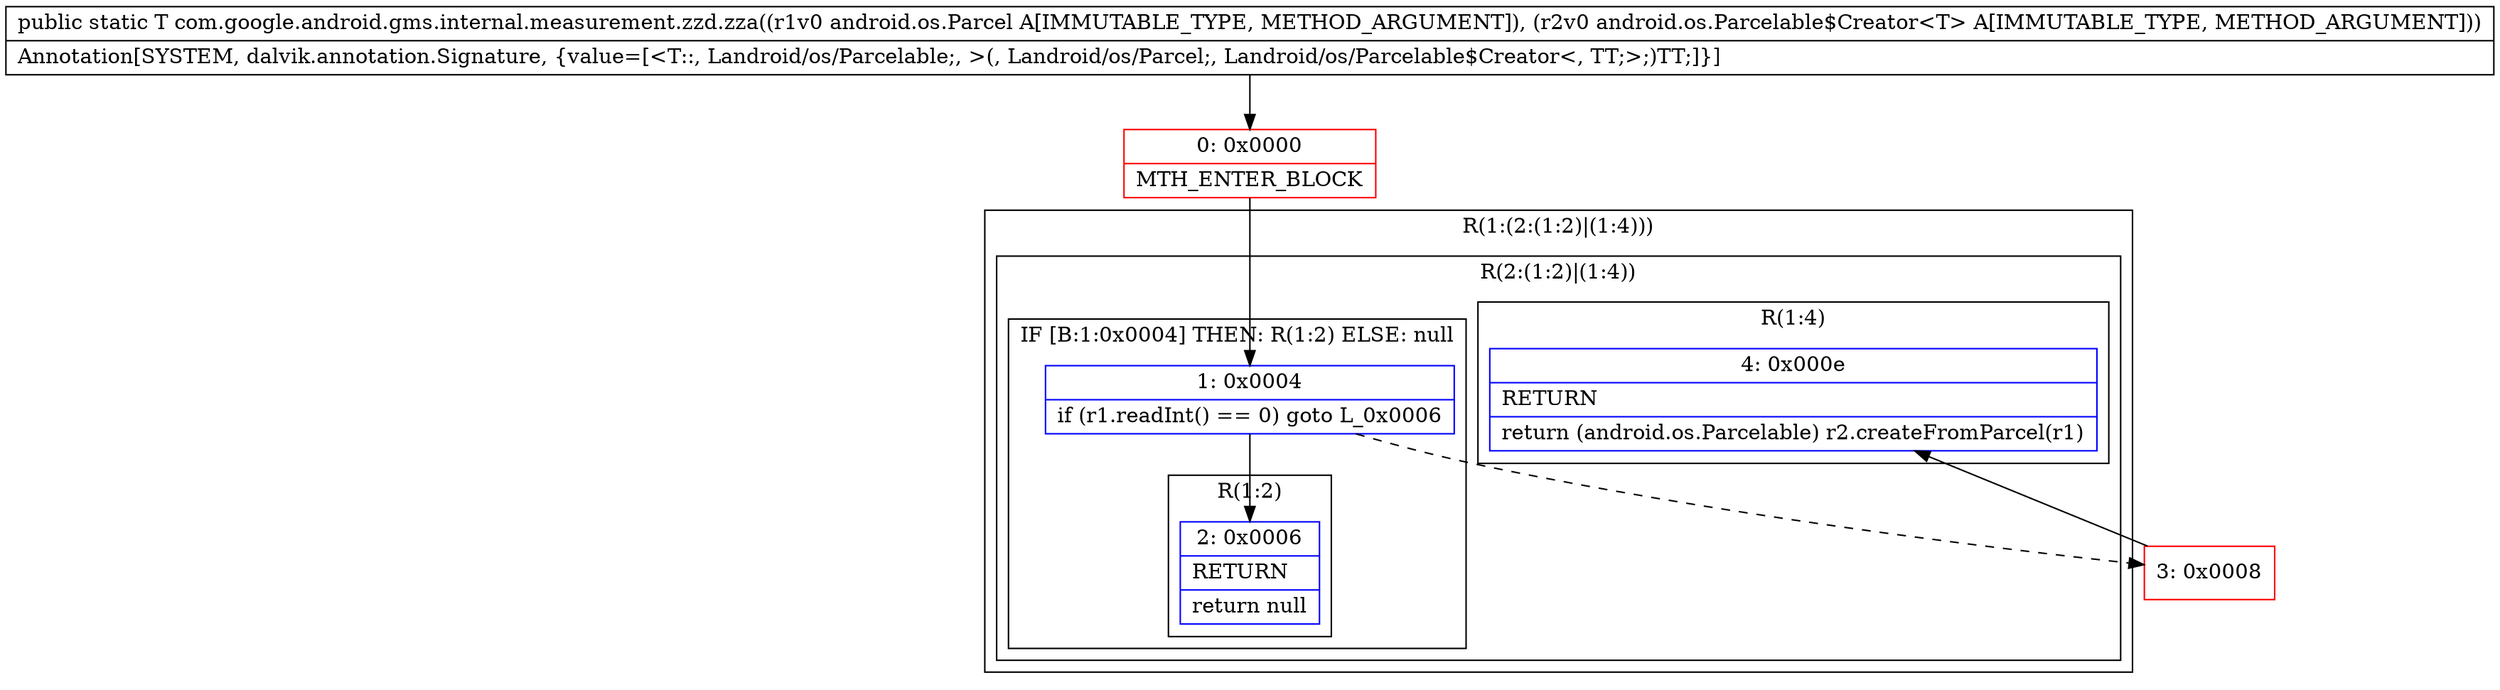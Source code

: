 digraph "CFG forcom.google.android.gms.internal.measurement.zzd.zza(Landroid\/os\/Parcel;Landroid\/os\/Parcelable$Creator;)Landroid\/os\/Parcelable;" {
subgraph cluster_Region_898661663 {
label = "R(1:(2:(1:2)|(1:4)))";
node [shape=record,color=blue];
subgraph cluster_Region_1249822000 {
label = "R(2:(1:2)|(1:4))";
node [shape=record,color=blue];
subgraph cluster_IfRegion_840688494 {
label = "IF [B:1:0x0004] THEN: R(1:2) ELSE: null";
node [shape=record,color=blue];
Node_1 [shape=record,label="{1\:\ 0x0004|if (r1.readInt() == 0) goto L_0x0006\l}"];
subgraph cluster_Region_1477555574 {
label = "R(1:2)";
node [shape=record,color=blue];
Node_2 [shape=record,label="{2\:\ 0x0006|RETURN\l|return null\l}"];
}
}
subgraph cluster_Region_1860125678 {
label = "R(1:4)";
node [shape=record,color=blue];
Node_4 [shape=record,label="{4\:\ 0x000e|RETURN\l|return (android.os.Parcelable) r2.createFromParcel(r1)\l}"];
}
}
}
Node_0 [shape=record,color=red,label="{0\:\ 0x0000|MTH_ENTER_BLOCK\l}"];
Node_3 [shape=record,color=red,label="{3\:\ 0x0008}"];
MethodNode[shape=record,label="{public static T com.google.android.gms.internal.measurement.zzd.zza((r1v0 android.os.Parcel A[IMMUTABLE_TYPE, METHOD_ARGUMENT]), (r2v0 android.os.Parcelable$Creator\<T\> A[IMMUTABLE_TYPE, METHOD_ARGUMENT]))  | Annotation[SYSTEM, dalvik.annotation.Signature, \{value=[\<T::, Landroid\/os\/Parcelable;, \>(, Landroid\/os\/Parcel;, Landroid\/os\/Parcelable$Creator\<, TT;\>;)TT;]\}]\l}"];
MethodNode -> Node_0;
Node_1 -> Node_2;
Node_1 -> Node_3[style=dashed];
Node_0 -> Node_1;
Node_3 -> Node_4;
}

